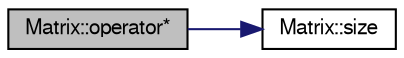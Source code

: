 digraph "Matrix::operator*"
{
 // LATEX_PDF_SIZE
  edge [fontname="FreeSans",fontsize="10",labelfontname="FreeSans",labelfontsize="10"];
  node [fontname="FreeSans",fontsize="10",shape=record];
  rankdir="LR";
  Node1 [label="Matrix::operator*",height=0.2,width=0.4,color="black", fillcolor="grey75", style="filled", fontcolor="black",tooltip="Operacja mnozenia macierzy przez macierz."];
  Node1 -> Node2 [color="midnightblue",fontsize="10",style="solid",fontname="FreeSans"];
  Node2 [label="Matrix::size",height=0.2,width=0.4,color="black", fillcolor="white", style="filled",URL="$a00084.html#a3a952058b788b08f01c07c0154e7ebc2",tooltip="Funkcja zwraca wielkosc macierzy w postaci liczby int (np dla macierzy 2x2 zwroci 2)."];
}
